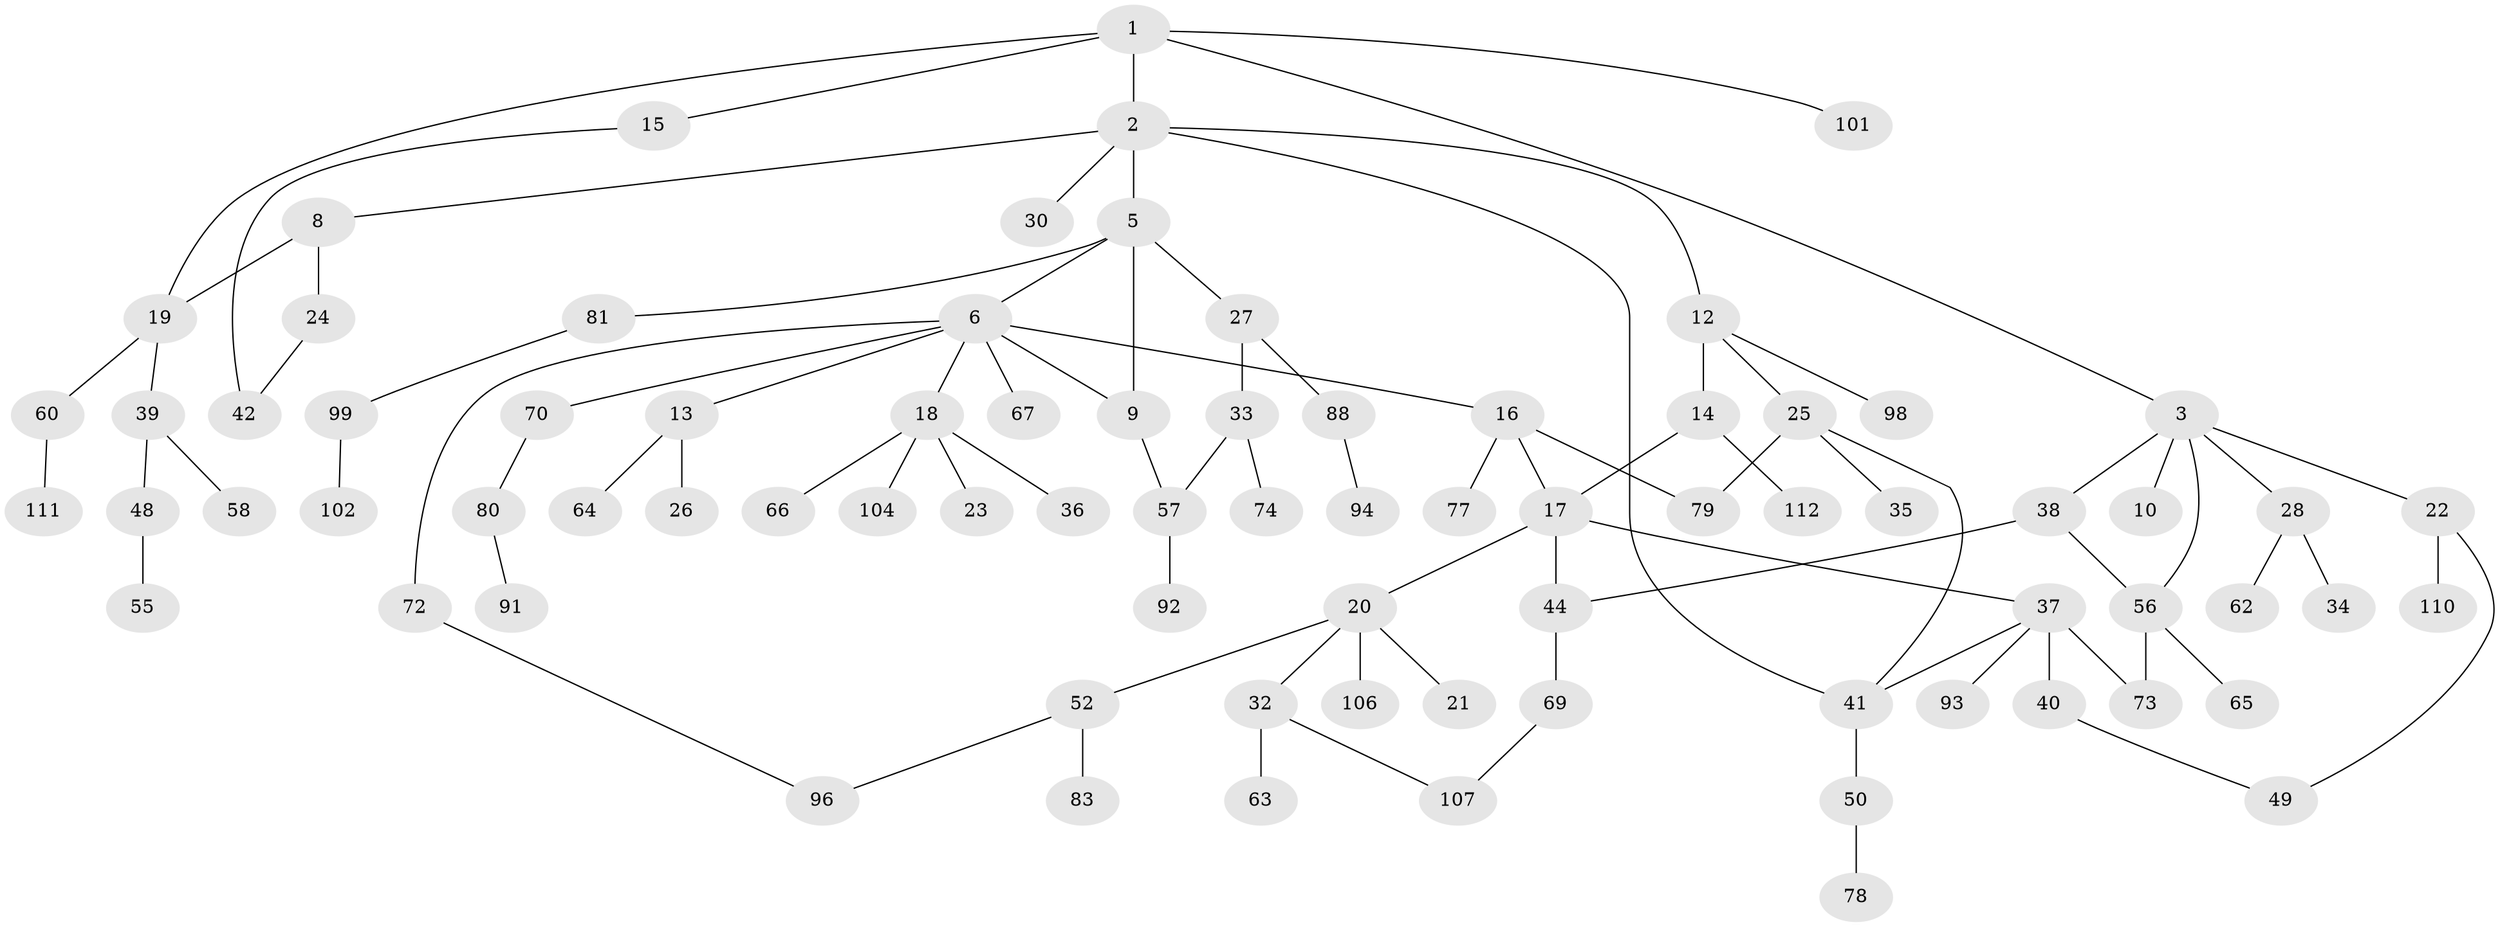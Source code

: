 // original degree distribution, {5: 0.05128205128205128, 6: 0.017094017094017096, 4: 0.08547008547008547, 2: 0.28205128205128205, 7: 0.008547008547008548, 3: 0.17094017094017094, 1: 0.38461538461538464}
// Generated by graph-tools (version 1.1) at 2025/41/03/06/25 10:41:30]
// undirected, 80 vertices, 93 edges
graph export_dot {
graph [start="1"]
  node [color=gray90,style=filled];
  1 [super="+7"];
  2 [super="+4"];
  3 [super="+11"];
  5 [super="+59"];
  6 [super="+51"];
  8;
  9;
  10;
  12 [super="+31"];
  13 [super="+29"];
  14 [super="+100"];
  15;
  16;
  17 [super="+45"];
  18 [super="+76"];
  19 [super="+115"];
  20 [super="+47"];
  21;
  22;
  23 [super="+54"];
  24 [super="+108"];
  25;
  26 [super="+114"];
  27 [super="+116"];
  28 [super="+90"];
  30 [super="+75"];
  32 [super="+46"];
  33 [super="+89"];
  34;
  35;
  36;
  37 [super="+43"];
  38 [super="+103"];
  39 [super="+53"];
  40 [super="+71"];
  41;
  42 [super="+105"];
  44;
  48;
  49 [super="+109"];
  50 [super="+61"];
  52;
  55 [super="+87"];
  56;
  57 [super="+86"];
  58;
  60 [super="+95"];
  62 [super="+68"];
  63;
  64;
  65;
  66;
  67;
  69;
  70;
  72;
  73;
  74;
  77 [super="+84"];
  78;
  79 [super="+113"];
  80 [super="+117"];
  81 [super="+82"];
  83 [super="+85"];
  88;
  91;
  92;
  93 [super="+97"];
  94;
  96;
  98;
  99;
  101;
  102;
  104;
  106;
  107;
  110;
  111;
  112;
  1 -- 2;
  1 -- 3;
  1 -- 15;
  1 -- 19;
  1 -- 101;
  2 -- 5;
  2 -- 8;
  2 -- 30;
  2 -- 41;
  2 -- 12;
  3 -- 10;
  3 -- 38;
  3 -- 56;
  3 -- 28;
  3 -- 22;
  5 -- 6;
  5 -- 27;
  5 -- 81;
  5 -- 9;
  6 -- 9;
  6 -- 13;
  6 -- 16;
  6 -- 18;
  6 -- 72;
  6 -- 70;
  6 -- 67;
  8 -- 24;
  8 -- 19;
  9 -- 57;
  12 -- 14;
  12 -- 25;
  12 -- 98;
  13 -- 26;
  13 -- 64;
  14 -- 112;
  14 -- 17;
  15 -- 42;
  16 -- 17;
  16 -- 77;
  16 -- 79;
  17 -- 20;
  17 -- 37;
  17 -- 44;
  18 -- 23;
  18 -- 36;
  18 -- 66;
  18 -- 104;
  19 -- 39;
  19 -- 60;
  20 -- 21;
  20 -- 32;
  20 -- 52;
  20 -- 106;
  22 -- 49;
  22 -- 110;
  24 -- 42;
  25 -- 35;
  25 -- 79;
  25 -- 41;
  27 -- 33;
  27 -- 88;
  28 -- 34;
  28 -- 62;
  32 -- 107;
  32 -- 63;
  33 -- 74;
  33 -- 57;
  37 -- 40;
  37 -- 73;
  37 -- 93;
  37 -- 41;
  38 -- 56;
  38 -- 44;
  39 -- 48;
  39 -- 58;
  40 -- 49;
  41 -- 50;
  44 -- 69;
  48 -- 55;
  50 -- 78;
  52 -- 83;
  52 -- 96;
  56 -- 65;
  56 -- 73;
  57 -- 92;
  60 -- 111;
  69 -- 107;
  70 -- 80;
  72 -- 96;
  80 -- 91;
  81 -- 99;
  88 -- 94;
  99 -- 102;
}
